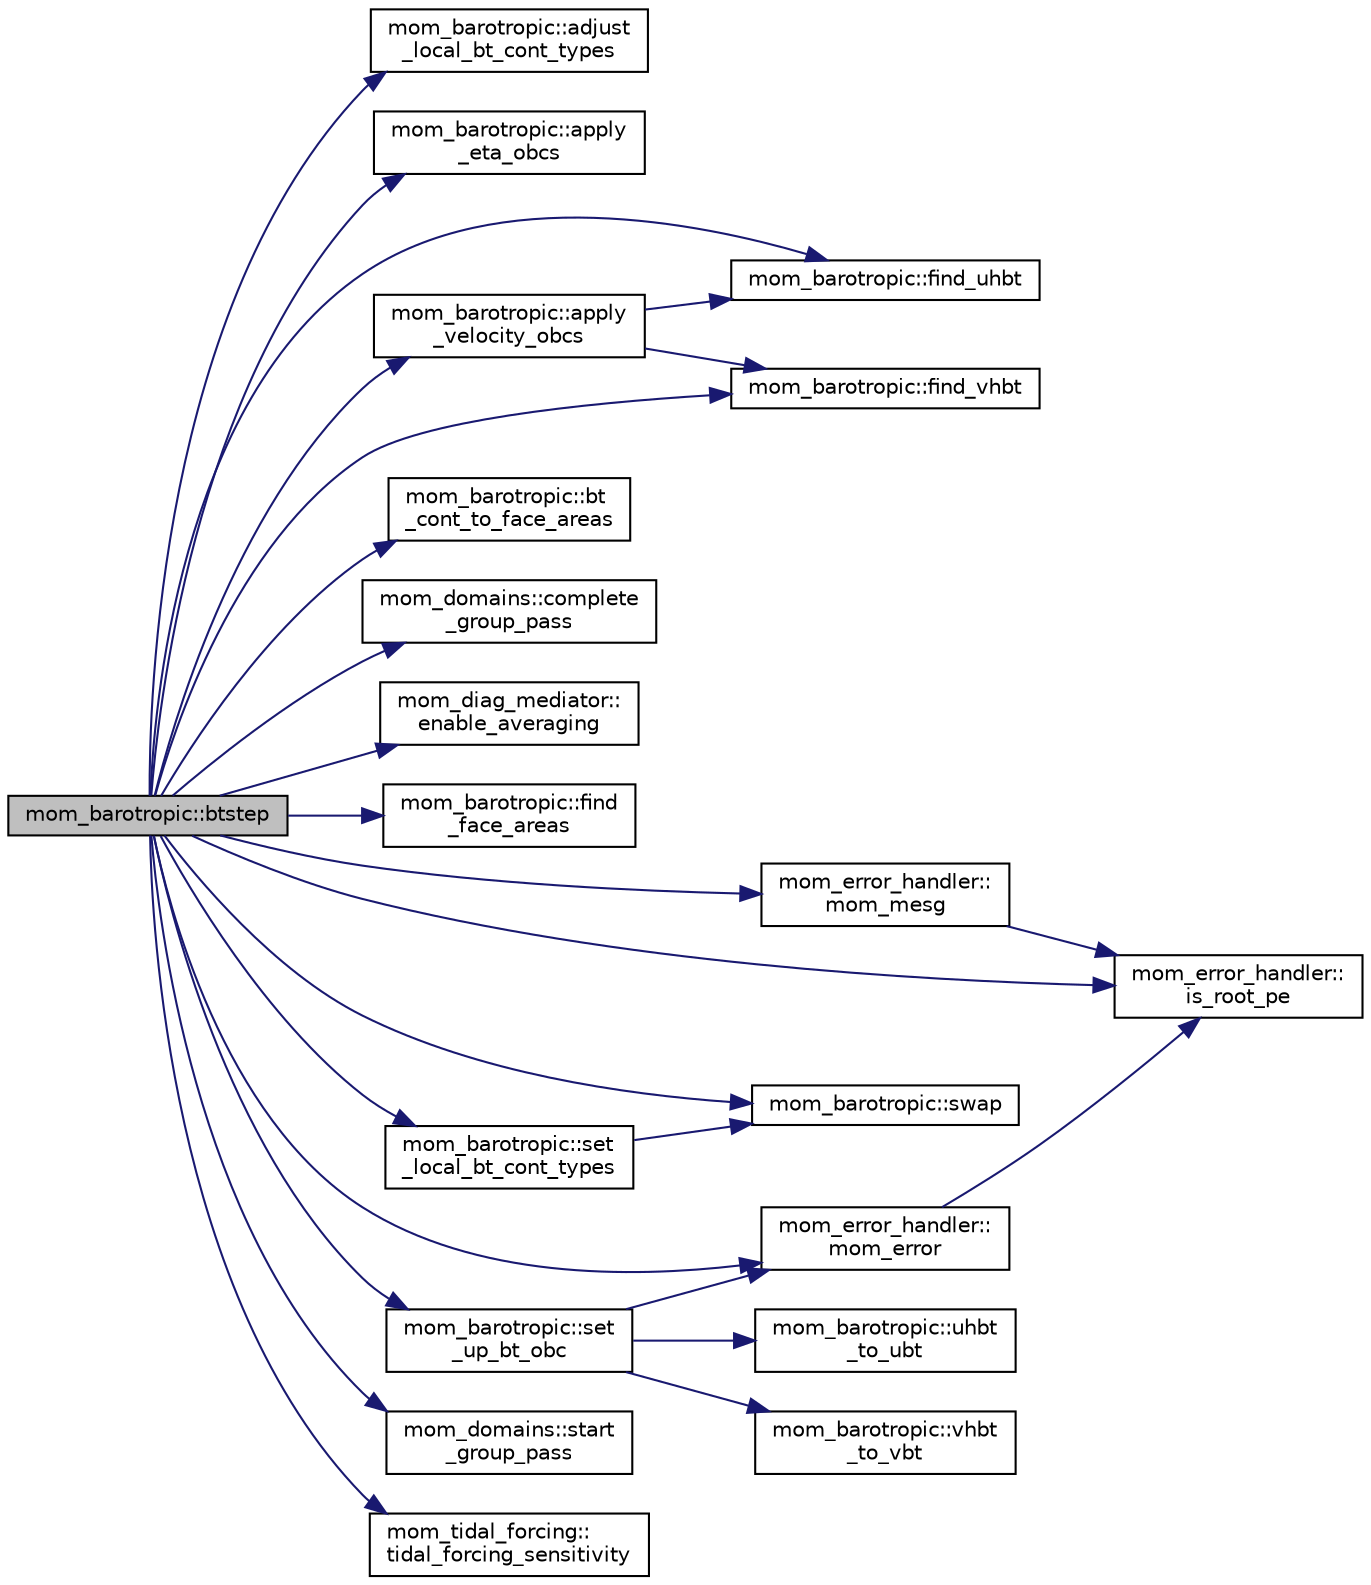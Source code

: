digraph "mom_barotropic::btstep"
{
 // INTERACTIVE_SVG=YES
  edge [fontname="Helvetica",fontsize="10",labelfontname="Helvetica",labelfontsize="10"];
  node [fontname="Helvetica",fontsize="10",shape=record];
  rankdir="LR";
  Node40 [label="mom_barotropic::btstep",height=0.2,width=0.4,color="black", fillcolor="grey75", style="filled", fontcolor="black"];
  Node40 -> Node41 [color="midnightblue",fontsize="10",style="solid",fontname="Helvetica"];
  Node41 [label="mom_barotropic::adjust\l_local_bt_cont_types",height=0.2,width=0.4,color="black", fillcolor="white", style="filled",URL="$namespacemom__barotropic.html#ab31aca5757cfd20499503710e346e04f",tooltip="Adjust_local_BT_cont_types sets up reordered versions of the BT_cont type in the local_BT_cont types..."];
  Node40 -> Node42 [color="midnightblue",fontsize="10",style="solid",fontname="Helvetica"];
  Node42 [label="mom_barotropic::apply\l_eta_obcs",height=0.2,width=0.4,color="black", fillcolor="white", style="filled",URL="$namespacemom__barotropic.html#acd0c5085938d62ce102a67d6bf4dc92d",tooltip="This subroutine applies the open boundary conditions on the free surface height, as coded by Mehmet I..."];
  Node40 -> Node43 [color="midnightblue",fontsize="10",style="solid",fontname="Helvetica"];
  Node43 [label="mom_barotropic::apply\l_velocity_obcs",height=0.2,width=0.4,color="black", fillcolor="white", style="filled",URL="$namespacemom__barotropic.html#a1f34ad960c893916f0703db07badc57c",tooltip="The following 4 subroutines apply the open boundary conditions. This subroutine applies the open boun..."];
  Node43 -> Node44 [color="midnightblue",fontsize="10",style="solid",fontname="Helvetica"];
  Node44 [label="mom_barotropic::find_uhbt",height=0.2,width=0.4,color="black", fillcolor="white", style="filled",URL="$namespacemom__barotropic.html#a8ad2b12e885746401a97fd65ad189722",tooltip="The function find_uhbt determines the zonal transport for a given velocity. "];
  Node43 -> Node45 [color="midnightblue",fontsize="10",style="solid",fontname="Helvetica"];
  Node45 [label="mom_barotropic::find_vhbt",height=0.2,width=0.4,color="black", fillcolor="white", style="filled",URL="$namespacemom__barotropic.html#ae96b701027f6f77feed0f68515b31e55",tooltip="The function find_vhbt determines the meridional transport for a given velocity. "];
  Node40 -> Node46 [color="midnightblue",fontsize="10",style="solid",fontname="Helvetica"];
  Node46 [label="mom_barotropic::bt\l_cont_to_face_areas",height=0.2,width=0.4,color="black", fillcolor="white", style="filled",URL="$namespacemom__barotropic.html#a69af48d24759b679d0431f09dc9da503",tooltip="This subroutine uses the BTCL types to find typical or maximum face areas, which can then be used for..."];
  Node40 -> Node47 [color="midnightblue",fontsize="10",style="solid",fontname="Helvetica"];
  Node47 [label="mom_domains::complete\l_group_pass",height=0.2,width=0.4,color="black", fillcolor="white", style="filled",URL="$namespacemom__domains.html#ad6fe013fb609fbb74bfeb66852d26796"];
  Node40 -> Node48 [color="midnightblue",fontsize="10",style="solid",fontname="Helvetica"];
  Node48 [label="mom_diag_mediator::\lenable_averaging",height=0.2,width=0.4,color="black", fillcolor="white", style="filled",URL="$namespacemom__diag__mediator.html#a91244f765f2964dfb11f8787f65042f1"];
  Node40 -> Node49 [color="midnightblue",fontsize="10",style="solid",fontname="Helvetica"];
  Node49 [label="mom_barotropic::find\l_face_areas",height=0.2,width=0.4,color="black", fillcolor="white", style="filled",URL="$namespacemom__barotropic.html#a75ff2563aedd553f2799c1cfc320129e",tooltip="This subroutine determines the open face areas of cells for calculating the barotropic transport..."];
  Node40 -> Node44 [color="midnightblue",fontsize="10",style="solid",fontname="Helvetica"];
  Node40 -> Node45 [color="midnightblue",fontsize="10",style="solid",fontname="Helvetica"];
  Node40 -> Node50 [color="midnightblue",fontsize="10",style="solid",fontname="Helvetica"];
  Node50 [label="mom_error_handler::\lis_root_pe",height=0.2,width=0.4,color="black", fillcolor="white", style="filled",URL="$namespacemom__error__handler.html#ad5f00a53059c72fe2332d1436c80ca71"];
  Node40 -> Node51 [color="midnightblue",fontsize="10",style="solid",fontname="Helvetica"];
  Node51 [label="mom_error_handler::\lmom_error",height=0.2,width=0.4,color="black", fillcolor="white", style="filled",URL="$namespacemom__error__handler.html#a460cfb79a06c29fc249952c2a3710d67"];
  Node51 -> Node50 [color="midnightblue",fontsize="10",style="solid",fontname="Helvetica"];
  Node40 -> Node52 [color="midnightblue",fontsize="10",style="solid",fontname="Helvetica"];
  Node52 [label="mom_error_handler::\lmom_mesg",height=0.2,width=0.4,color="black", fillcolor="white", style="filled",URL="$namespacemom__error__handler.html#a1c462df7b61f1296407b4af51dfeceab"];
  Node52 -> Node50 [color="midnightblue",fontsize="10",style="solid",fontname="Helvetica"];
  Node40 -> Node53 [color="midnightblue",fontsize="10",style="solid",fontname="Helvetica"];
  Node53 [label="mom_barotropic::set\l_local_bt_cont_types",height=0.2,width=0.4,color="black", fillcolor="white", style="filled",URL="$namespacemom__barotropic.html#ab2af2b39d88ecc3011a5e906daefc810",tooltip="This subroutine sets up reordered versions of the BT_cont type in the local_BT_cont types..."];
  Node53 -> Node54 [color="midnightblue",fontsize="10",style="solid",fontname="Helvetica"];
  Node54 [label="mom_barotropic::swap",height=0.2,width=0.4,color="black", fillcolor="white", style="filled",URL="$namespacemom__barotropic.html#af1813744cf2034c2413ef904bf628263"];
  Node40 -> Node55 [color="midnightblue",fontsize="10",style="solid",fontname="Helvetica"];
  Node55 [label="mom_barotropic::set\l_up_bt_obc",height=0.2,width=0.4,color="black", fillcolor="white", style="filled",URL="$namespacemom__barotropic.html#ac261a5f080961d455a9b806d2c0d63f7",tooltip="This subroutine sets up the private structure used to apply the open boundary conditions, as developed by Mehmet Ilicak. "];
  Node55 -> Node51 [color="midnightblue",fontsize="10",style="solid",fontname="Helvetica"];
  Node55 -> Node56 [color="midnightblue",fontsize="10",style="solid",fontname="Helvetica"];
  Node56 [label="mom_barotropic::uhbt\l_to_ubt",height=0.2,width=0.4,color="black", fillcolor="white", style="filled",URL="$namespacemom__barotropic.html#a0311f0f3d4e27f4017582d6a8c01298c",tooltip="This function inverts the transport function to determine the barotopic velocity that is consistent w..."];
  Node55 -> Node57 [color="midnightblue",fontsize="10",style="solid",fontname="Helvetica"];
  Node57 [label="mom_barotropic::vhbt\l_to_vbt",height=0.2,width=0.4,color="black", fillcolor="white", style="filled",URL="$namespacemom__barotropic.html#aeed3e618781611b448105a122e1a358c",tooltip="This function inverts the transport function to determine the barotopic velocity that is consistent w..."];
  Node40 -> Node58 [color="midnightblue",fontsize="10",style="solid",fontname="Helvetica"];
  Node58 [label="mom_domains::start\l_group_pass",height=0.2,width=0.4,color="black", fillcolor="white", style="filled",URL="$namespacemom__domains.html#aee5ecb920463220ac2622e011151f8cd"];
  Node40 -> Node54 [color="midnightblue",fontsize="10",style="solid",fontname="Helvetica"];
  Node40 -> Node59 [color="midnightblue",fontsize="10",style="solid",fontname="Helvetica"];
  Node59 [label="mom_tidal_forcing::\ltidal_forcing_sensitivity",height=0.2,width=0.4,color="black", fillcolor="white", style="filled",URL="$namespacemom__tidal__forcing.html#a0a1564c68489a35802c626a07f4629d7",tooltip="This subroutine calculates returns the partial derivative of the local geopotential height with the i..."];
}
